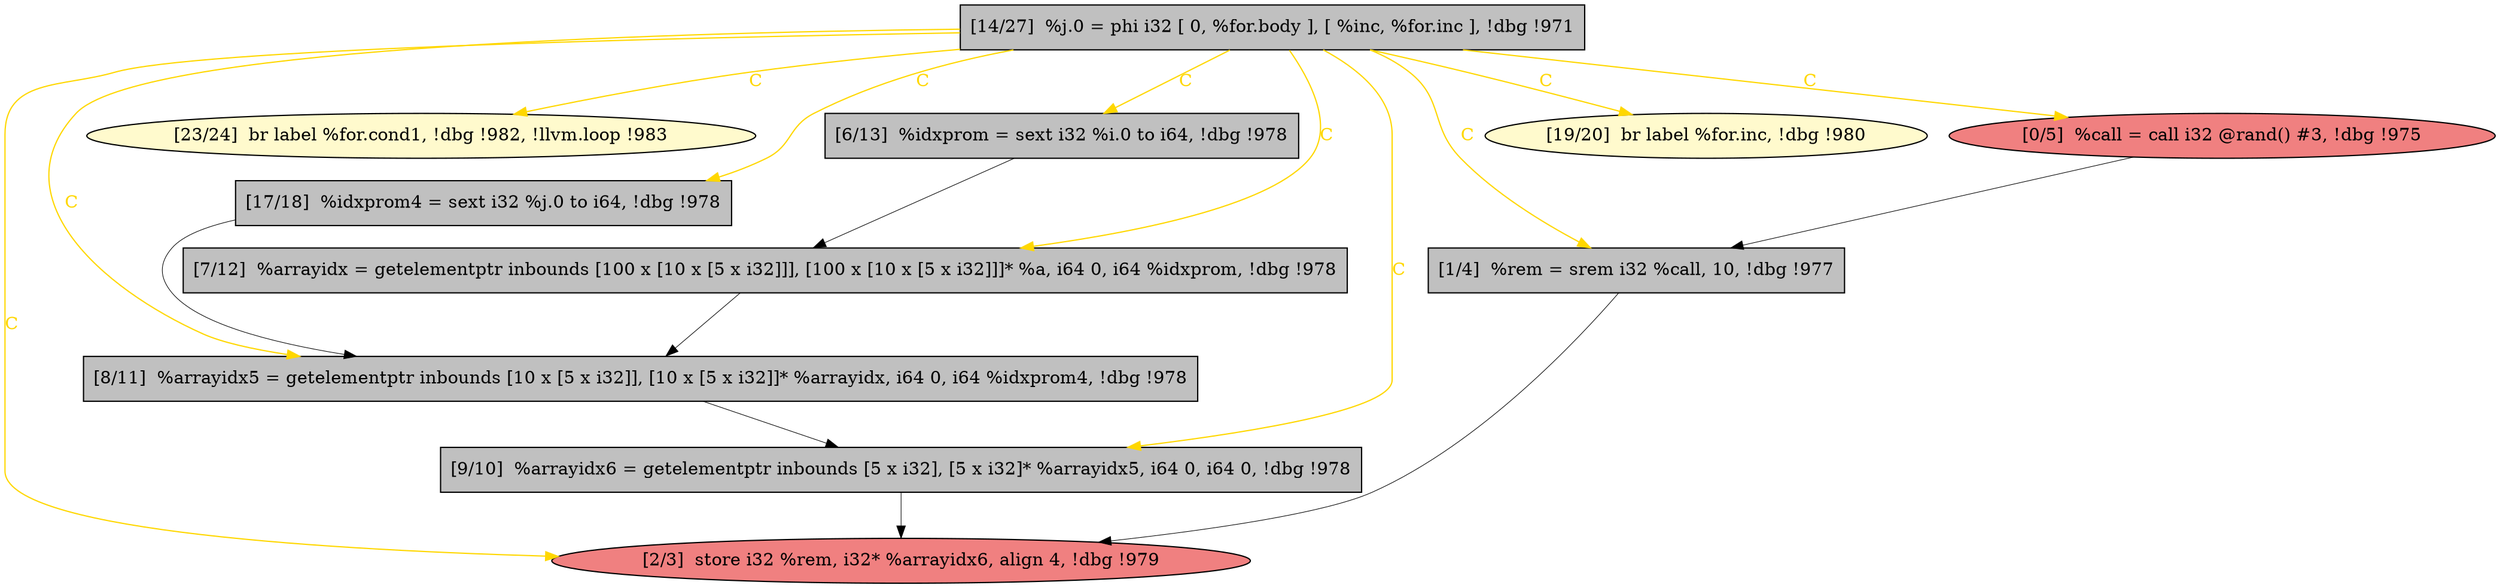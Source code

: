 
digraph G {


node342 [fillcolor=grey,label="[1/4]  %rem = srem i32 %call, 10, !dbg !977",shape=rectangle,style=filled ]
node343 [fillcolor=grey,label="[6/13]  %idxprom = sext i32 %i.0 to i64, !dbg !978",shape=rectangle,style=filled ]
node341 [fillcolor=lemonchiffon,label="[23/24]  br label %for.cond1, !dbg !982, !llvm.loop !983",shape=ellipse,style=filled ]
node340 [fillcolor=grey,label="[9/10]  %arrayidx6 = getelementptr inbounds [5 x i32], [5 x i32]* %arrayidx5, i64 0, i64 0, !dbg !978",shape=rectangle,style=filled ]
node339 [fillcolor=lightcoral,label="[2/3]  store i32 %rem, i32* %arrayidx6, align 4, !dbg !979",shape=ellipse,style=filled ]
node334 [fillcolor=grey,label="[8/11]  %arrayidx5 = getelementptr inbounds [10 x [5 x i32]], [10 x [5 x i32]]* %arrayidx, i64 0, i64 %idxprom4, !dbg !978",shape=rectangle,style=filled ]
node335 [fillcolor=grey,label="[17/18]  %idxprom4 = sext i32 %j.0 to i64, !dbg !978",shape=rectangle,style=filled ]
node333 [fillcolor=grey,label="[7/12]  %arrayidx = getelementptr inbounds [100 x [10 x [5 x i32]]], [100 x [10 x [5 x i32]]]* %a, i64 0, i64 %idxprom, !dbg !978",shape=rectangle,style=filled ]
node336 [fillcolor=lemonchiffon,label="[19/20]  br label %for.inc, !dbg !980",shape=ellipse,style=filled ]
node337 [fillcolor=grey,label="[14/27]  %j.0 = phi i32 [ 0, %for.body ], [ %inc, %for.inc ], !dbg !971",shape=rectangle,style=filled ]
node338 [fillcolor=lightcoral,label="[0/5]  %call = call i32 @rand() #3, !dbg !975",shape=ellipse,style=filled ]

node338->node342 [style=solid,color=black,label="",penwidth=0.5,fontcolor=black ]
node337->node341 [style=solid,color=gold,label="C",penwidth=1.0,fontcolor=gold ]
node340->node339 [style=solid,color=black,label="",penwidth=0.5,fontcolor=black ]
node337->node336 [style=solid,color=gold,label="C",penwidth=1.0,fontcolor=gold ]
node335->node334 [style=solid,color=black,label="",penwidth=0.5,fontcolor=black ]
node337->node334 [style=solid,color=gold,label="C",penwidth=1.0,fontcolor=gold ]
node337->node339 [style=solid,color=gold,label="C",penwidth=1.0,fontcolor=gold ]
node337->node340 [style=solid,color=gold,label="C",penwidth=1.0,fontcolor=gold ]
node343->node333 [style=solid,color=black,label="",penwidth=0.5,fontcolor=black ]
node337->node335 [style=solid,color=gold,label="C",penwidth=1.0,fontcolor=gold ]
node334->node340 [style=solid,color=black,label="",penwidth=0.5,fontcolor=black ]
node337->node338 [style=solid,color=gold,label="C",penwidth=1.0,fontcolor=gold ]
node333->node334 [style=solid,color=black,label="",penwidth=0.5,fontcolor=black ]
node342->node339 [style=solid,color=black,label="",penwidth=0.5,fontcolor=black ]
node337->node342 [style=solid,color=gold,label="C",penwidth=1.0,fontcolor=gold ]
node337->node343 [style=solid,color=gold,label="C",penwidth=1.0,fontcolor=gold ]
node337->node333 [style=solid,color=gold,label="C",penwidth=1.0,fontcolor=gold ]


}
